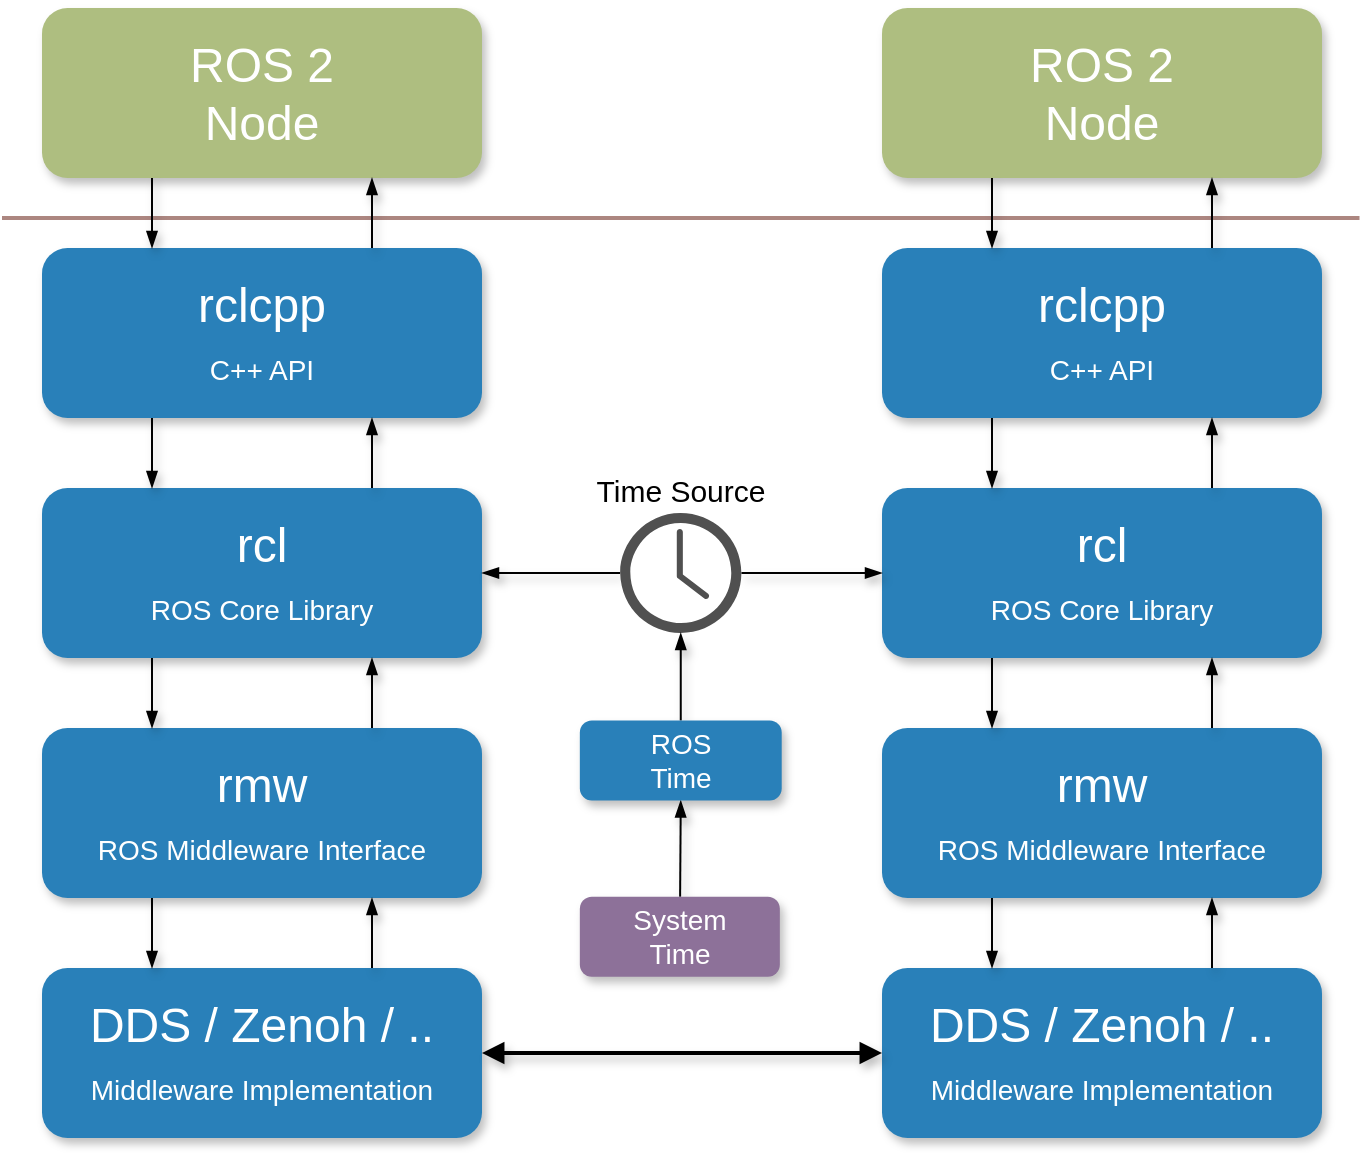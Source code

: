 <mxfile version="27.0.5">
  <diagram name="Page-1" id="3njaK-IZwawXdmXQfTT4">
    <mxGraphModel dx="2066" dy="1151" grid="1" gridSize="10" guides="1" tooltips="1" connect="1" arrows="1" fold="1" page="1" pageScale="1" pageWidth="850" pageHeight="1100" math="0" shadow="0">
      <root>
        <mxCell id="0" />
        <mxCell id="1" parent="0" />
        <mxCell id="-AmC5wFXGaRMJFl_R3gp-1" value="" style="line;strokeWidth=2;direction=south;html=1;fillColor=none;fontSize=13;fontColor=#000000;align=center;strokeColor=light-dark(#ac8680, #ec8f82);rotation=90;" vertex="1" parent="1">
          <mxGeometry x="374.38" y="-114.37" width="10" height="678.75" as="geometry" />
        </mxCell>
        <mxCell id="-AmC5wFXGaRMJFl_R3gp-2" value="rclcpp&lt;div&gt;&lt;font style=&quot;font-size: 14px;&quot;&gt;C++ API&lt;/font&gt;&lt;/div&gt;" style="rounded=1;whiteSpace=wrap;html=1;strokeColor=none;strokeWidth=1;fillColor=#2980B9;fontSize=24;fontColor=#FFFFFF;align=center;gradientColor=none;gradientDirection=east;verticalAlign=middle;shadow=1;" vertex="1" parent="1">
          <mxGeometry x="60" y="240" width="220" height="85" as="geometry" />
        </mxCell>
        <mxCell id="-AmC5wFXGaRMJFl_R3gp-3" value="ROS 2&lt;div&gt;Node&lt;/div&gt;" style="rounded=1;whiteSpace=wrap;html=1;strokeColor=none;strokeWidth=1;fillColor=#AEBE80;fontSize=24;fontColor=#FFFFFF;align=center;gradientColor=none;gradientDirection=east;verticalAlign=middle;shadow=1;" vertex="1" parent="1">
          <mxGeometry x="60" y="120" width="220" height="85" as="geometry" />
        </mxCell>
        <mxCell id="-AmC5wFXGaRMJFl_R3gp-4" value="rcl&lt;div&gt;&lt;span style=&quot;font-size: 14px;&quot;&gt;ROS Core Library&lt;/span&gt;&lt;/div&gt;" style="rounded=1;whiteSpace=wrap;html=1;strokeColor=none;strokeWidth=1;fillColor=#2980B9;fontSize=24;fontColor=#FFFFFF;align=center;gradientColor=none;gradientDirection=east;verticalAlign=middle;shadow=1;fontFamily=Helvetica;" vertex="1" parent="1">
          <mxGeometry x="60" y="360" width="220" height="85" as="geometry" />
        </mxCell>
        <mxCell id="-AmC5wFXGaRMJFl_R3gp-5" value="rmw&lt;br&gt;&lt;div&gt;&lt;span style=&quot;font-size: 14px;&quot;&gt;ROS Middleware Interface&lt;/span&gt;&lt;/div&gt;" style="rounded=1;whiteSpace=wrap;html=1;strokeColor=none;strokeWidth=1;fillColor=#2980B9;fontSize=24;fontColor=#FFFFFF;align=center;gradientColor=none;gradientDirection=east;verticalAlign=middle;shadow=1;fontFamily=Helvetica;" vertex="1" parent="1">
          <mxGeometry x="60" y="480" width="220" height="85" as="geometry" />
        </mxCell>
        <mxCell id="-AmC5wFXGaRMJFl_R3gp-6" value="DDS / Zenoh / ..&lt;br&gt;&lt;div&gt;&lt;span style=&quot;font-size: 14px;&quot;&gt;Middleware Implementation&lt;/span&gt;&lt;/div&gt;" style="rounded=1;whiteSpace=wrap;html=1;strokeColor=none;strokeWidth=1;fillColor=#2980B9;fontSize=24;fontColor=#FFFFFF;align=center;gradientColor=none;gradientDirection=east;verticalAlign=middle;shadow=1;fontFamily=Helvetica;" vertex="1" parent="1">
          <mxGeometry x="60" y="600" width="220" height="85" as="geometry" />
        </mxCell>
        <mxCell id="-AmC5wFXGaRMJFl_R3gp-7" value="" style="endArrow=blockThin;html=1;rounded=0;shadow=1;hachureGap=4;strokeColor=default;align=center;verticalAlign=middle;fontFamily=Architects Daughter;fontSource=https%3A%2F%2Ffonts.googleapis.com%2Fcss%3Ffamily%3DArchitects%2BDaughter;fontSize=11;fontColor=default;labelBackgroundColor=default;flowAnimation=0;targetPerimeterSpacing=0;curved=0;endFill=1;exitX=0.25;exitY=1;exitDx=0;exitDy=0;entryX=0.25;entryY=0;entryDx=0;entryDy=0;" edge="1" parent="1" source="-AmC5wFXGaRMJFl_R3gp-2" target="-AmC5wFXGaRMJFl_R3gp-4">
          <mxGeometry width="50" height="50" relative="1" as="geometry">
            <mxPoint x="340" y="460" as="sourcePoint" />
            <mxPoint x="390" y="410" as="targetPoint" />
          </mxGeometry>
        </mxCell>
        <mxCell id="-AmC5wFXGaRMJFl_R3gp-8" value="" style="endArrow=blockThin;html=1;rounded=0;shadow=1;hachureGap=4;strokeColor=default;align=center;verticalAlign=middle;fontFamily=Architects Daughter;fontSource=https%3A%2F%2Ffonts.googleapis.com%2Fcss%3Ffamily%3DArchitects%2BDaughter;fontSize=11;fontColor=default;labelBackgroundColor=default;flowAnimation=0;targetPerimeterSpacing=0;curved=0;entryX=0.75;entryY=1;entryDx=0;entryDy=0;exitX=0.75;exitY=0;exitDx=0;exitDy=0;endFill=1;" edge="1" parent="1" source="-AmC5wFXGaRMJFl_R3gp-4" target="-AmC5wFXGaRMJFl_R3gp-2">
          <mxGeometry width="50" height="50" relative="1" as="geometry">
            <mxPoint x="340" y="460" as="sourcePoint" />
            <mxPoint x="390" y="410" as="targetPoint" />
          </mxGeometry>
        </mxCell>
        <mxCell id="-AmC5wFXGaRMJFl_R3gp-9" value="" style="endArrow=blockThin;html=1;rounded=0;shadow=1;hachureGap=4;strokeColor=default;align=center;verticalAlign=middle;fontFamily=Architects Daughter;fontSource=https%3A%2F%2Ffonts.googleapis.com%2Fcss%3Ffamily%3DArchitects%2BDaughter;fontSize=11;fontColor=default;labelBackgroundColor=default;flowAnimation=0;targetPerimeterSpacing=0;curved=0;endFill=1;exitX=0.25;exitY=1;exitDx=0;exitDy=0;entryX=0.25;entryY=0;entryDx=0;entryDy=0;" edge="1" parent="1" source="-AmC5wFXGaRMJFl_R3gp-4" target="-AmC5wFXGaRMJFl_R3gp-5">
          <mxGeometry width="50" height="50" relative="1" as="geometry">
            <mxPoint x="84.8" y="445" as="sourcePoint" />
            <mxPoint x="84.8" y="480" as="targetPoint" />
          </mxGeometry>
        </mxCell>
        <mxCell id="-AmC5wFXGaRMJFl_R3gp-10" value="" style="endArrow=blockThin;html=1;rounded=0;shadow=1;hachureGap=4;strokeColor=default;align=center;verticalAlign=middle;fontFamily=Architects Daughter;fontSource=https%3A%2F%2Ffonts.googleapis.com%2Fcss%3Ffamily%3DArchitects%2BDaughter;fontSize=11;fontColor=default;labelBackgroundColor=default;flowAnimation=0;targetPerimeterSpacing=0;curved=0;endFill=1;exitX=0.25;exitY=1;exitDx=0;exitDy=0;entryX=0.25;entryY=0;entryDx=0;entryDy=0;" edge="1" parent="1" source="-AmC5wFXGaRMJFl_R3gp-5" target="-AmC5wFXGaRMJFl_R3gp-6">
          <mxGeometry width="50" height="50" relative="1" as="geometry">
            <mxPoint x="40" y="550" as="sourcePoint" />
            <mxPoint x="40" y="585" as="targetPoint" />
          </mxGeometry>
        </mxCell>
        <mxCell id="-AmC5wFXGaRMJFl_R3gp-11" value="" style="endArrow=blockThin;html=1;rounded=0;shadow=1;hachureGap=4;strokeColor=default;align=center;verticalAlign=middle;fontFamily=Architects Daughter;fontSource=https%3A%2F%2Ffonts.googleapis.com%2Fcss%3Ffamily%3DArchitects%2BDaughter;fontSize=11;fontColor=default;labelBackgroundColor=default;flowAnimation=0;targetPerimeterSpacing=0;curved=0;entryX=0.75;entryY=1;entryDx=0;entryDy=0;exitX=0.75;exitY=0;exitDx=0;exitDy=0;endFill=1;" edge="1" parent="1" source="-AmC5wFXGaRMJFl_R3gp-5" target="-AmC5wFXGaRMJFl_R3gp-4">
          <mxGeometry width="50" height="50" relative="1" as="geometry">
            <mxPoint x="310" y="495" as="sourcePoint" />
            <mxPoint x="310" y="460" as="targetPoint" />
          </mxGeometry>
        </mxCell>
        <mxCell id="-AmC5wFXGaRMJFl_R3gp-12" value="" style="endArrow=blockThin;html=1;rounded=0;shadow=1;hachureGap=4;strokeColor=default;align=center;verticalAlign=middle;fontFamily=Architects Daughter;fontSource=https%3A%2F%2Ffonts.googleapis.com%2Fcss%3Ffamily%3DArchitects%2BDaughter;fontSize=11;fontColor=default;labelBackgroundColor=default;flowAnimation=0;targetPerimeterSpacing=0;curved=0;entryX=0.75;entryY=1;entryDx=0;entryDy=0;exitX=0.75;exitY=0;exitDx=0;exitDy=0;endFill=1;" edge="1" parent="1" source="-AmC5wFXGaRMJFl_R3gp-6" target="-AmC5wFXGaRMJFl_R3gp-5">
          <mxGeometry width="50" height="50" relative="1" as="geometry">
            <mxPoint x="320" y="595" as="sourcePoint" />
            <mxPoint x="320" y="560" as="targetPoint" />
          </mxGeometry>
        </mxCell>
        <mxCell id="-AmC5wFXGaRMJFl_R3gp-13" value="" style="endArrow=blockThin;html=1;rounded=0;shadow=1;hachureGap=4;strokeColor=default;align=center;verticalAlign=middle;fontFamily=Architects Daughter;fontSource=https%3A%2F%2Ffonts.googleapis.com%2Fcss%3Ffamily%3DArchitects%2BDaughter;fontSize=11;fontColor=default;labelBackgroundColor=default;flowAnimation=0;targetPerimeterSpacing=0;curved=0;entryX=0.75;entryY=1;entryDx=0;entryDy=0;exitX=0.75;exitY=0;exitDx=0;exitDy=0;endFill=1;" edge="1" parent="1" source="-AmC5wFXGaRMJFl_R3gp-2" target="-AmC5wFXGaRMJFl_R3gp-3">
          <mxGeometry width="50" height="50" relative="1" as="geometry">
            <mxPoint x="280" y="240" as="sourcePoint" />
            <mxPoint x="280" y="205" as="targetPoint" />
          </mxGeometry>
        </mxCell>
        <mxCell id="-AmC5wFXGaRMJFl_R3gp-14" value="" style="endArrow=blockThin;html=1;rounded=0;shadow=1;hachureGap=4;strokeColor=default;align=center;verticalAlign=middle;fontFamily=Architects Daughter;fontSource=https%3A%2F%2Ffonts.googleapis.com%2Fcss%3Ffamily%3DArchitects%2BDaughter;fontSize=11;fontColor=default;labelBackgroundColor=default;flowAnimation=0;targetPerimeterSpacing=0;curved=0;endFill=1;exitX=0.25;exitY=1;exitDx=0;exitDy=0;entryX=0.25;entryY=0;entryDx=0;entryDy=0;" edge="1" parent="1" source="-AmC5wFXGaRMJFl_R3gp-3" target="-AmC5wFXGaRMJFl_R3gp-2">
          <mxGeometry width="50" height="50" relative="1" as="geometry">
            <mxPoint x="125" y="335" as="sourcePoint" />
            <mxPoint x="125" y="370" as="targetPoint" />
          </mxGeometry>
        </mxCell>
        <mxCell id="-AmC5wFXGaRMJFl_R3gp-15" value="rclcpp&lt;div&gt;&lt;font style=&quot;font-size: 14px;&quot;&gt;C++ API&lt;/font&gt;&lt;/div&gt;" style="rounded=1;whiteSpace=wrap;html=1;strokeColor=none;strokeWidth=1;fillColor=#2980B9;fontSize=24;fontColor=#FFFFFF;align=center;gradientColor=none;gradientDirection=east;verticalAlign=middle;shadow=1;fontFamily=Helvetica;" vertex="1" parent="1">
          <mxGeometry x="480" y="240" width="220" height="85" as="geometry" />
        </mxCell>
        <mxCell id="-AmC5wFXGaRMJFl_R3gp-16" value="ROS 2&lt;div&gt;Node&lt;/div&gt;" style="rounded=1;whiteSpace=wrap;html=1;strokeColor=none;strokeWidth=1;fillColor=#AEBE80;fontSize=24;fontColor=#FFFFFF;align=center;gradientColor=none;gradientDirection=east;verticalAlign=middle;shadow=1;fontFamily=Helvetica;" vertex="1" parent="1">
          <mxGeometry x="480" y="120" width="220" height="85" as="geometry" />
        </mxCell>
        <mxCell id="-AmC5wFXGaRMJFl_R3gp-17" value="rcl&lt;div&gt;&lt;span style=&quot;font-size: 14px;&quot;&gt;ROS Core Library&lt;/span&gt;&lt;/div&gt;" style="rounded=1;whiteSpace=wrap;html=1;strokeColor=none;strokeWidth=1;fillColor=#2980B9;fontSize=24;fontColor=#FFFFFF;align=center;gradientColor=none;gradientDirection=east;verticalAlign=middle;shadow=1;fontFamily=Helvetica;" vertex="1" parent="1">
          <mxGeometry x="480" y="360" width="220" height="85" as="geometry" />
        </mxCell>
        <mxCell id="-AmC5wFXGaRMJFl_R3gp-18" value="rmw&lt;br&gt;&lt;div&gt;&lt;span style=&quot;font-size: 14px;&quot;&gt;ROS Middleware Interface&lt;/span&gt;&lt;/div&gt;" style="rounded=1;whiteSpace=wrap;html=1;strokeColor=none;strokeWidth=1;fillColor=#2980B9;fontSize=24;fontColor=#FFFFFF;align=center;gradientColor=none;gradientDirection=east;verticalAlign=middle;shadow=1;fontFamily=Helvetica;" vertex="1" parent="1">
          <mxGeometry x="480" y="480" width="220" height="85" as="geometry" />
        </mxCell>
        <mxCell id="-AmC5wFXGaRMJFl_R3gp-19" value="DDS / Zenoh / ..&lt;br&gt;&lt;div&gt;&lt;span style=&quot;font-size: 14px;&quot;&gt;Middleware Implementation&lt;/span&gt;&lt;/div&gt;" style="rounded=1;whiteSpace=wrap;html=1;strokeColor=none;strokeWidth=1;fillColor=#2980B9;fontSize=24;fontColor=#FFFFFF;align=center;gradientColor=none;gradientDirection=east;verticalAlign=middle;shadow=1;fontFamily=Helvetica;" vertex="1" parent="1">
          <mxGeometry x="480" y="600" width="220" height="85" as="geometry" />
        </mxCell>
        <mxCell id="-AmC5wFXGaRMJFl_R3gp-20" value="" style="endArrow=blockThin;html=1;rounded=0;shadow=1;hachureGap=4;strokeColor=default;align=center;verticalAlign=middle;fontFamily=Architects Daughter;fontSource=https%3A%2F%2Ffonts.googleapis.com%2Fcss%3Ffamily%3DArchitects%2BDaughter;fontSize=11;fontColor=default;labelBackgroundColor=default;flowAnimation=0;targetPerimeterSpacing=0;curved=0;endFill=1;exitX=0.25;exitY=1;exitDx=0;exitDy=0;entryX=0.25;entryY=0;entryDx=0;entryDy=0;" edge="1" parent="1" source="-AmC5wFXGaRMJFl_R3gp-15" target="-AmC5wFXGaRMJFl_R3gp-17">
          <mxGeometry width="50" height="50" relative="1" as="geometry">
            <mxPoint x="760" y="460" as="sourcePoint" />
            <mxPoint x="810" y="410" as="targetPoint" />
          </mxGeometry>
        </mxCell>
        <mxCell id="-AmC5wFXGaRMJFl_R3gp-21" value="" style="endArrow=blockThin;html=1;rounded=0;shadow=1;hachureGap=4;strokeColor=default;align=center;verticalAlign=middle;fontFamily=Architects Daughter;fontSource=https%3A%2F%2Ffonts.googleapis.com%2Fcss%3Ffamily%3DArchitects%2BDaughter;fontSize=11;fontColor=default;labelBackgroundColor=default;flowAnimation=0;targetPerimeterSpacing=0;curved=0;entryX=0.75;entryY=1;entryDx=0;entryDy=0;exitX=0.75;exitY=0;exitDx=0;exitDy=0;endFill=1;" edge="1" parent="1" source="-AmC5wFXGaRMJFl_R3gp-17" target="-AmC5wFXGaRMJFl_R3gp-15">
          <mxGeometry width="50" height="50" relative="1" as="geometry">
            <mxPoint x="760" y="460" as="sourcePoint" />
            <mxPoint x="810" y="410" as="targetPoint" />
          </mxGeometry>
        </mxCell>
        <mxCell id="-AmC5wFXGaRMJFl_R3gp-22" value="" style="endArrow=blockThin;html=1;rounded=0;shadow=1;hachureGap=4;strokeColor=default;align=center;verticalAlign=middle;fontFamily=Architects Daughter;fontSource=https%3A%2F%2Ffonts.googleapis.com%2Fcss%3Ffamily%3DArchitects%2BDaughter;fontSize=11;fontColor=default;labelBackgroundColor=default;flowAnimation=0;targetPerimeterSpacing=0;curved=0;endFill=1;exitX=0.25;exitY=1;exitDx=0;exitDy=0;entryX=0.25;entryY=0;entryDx=0;entryDy=0;" edge="1" parent="1" source="-AmC5wFXGaRMJFl_R3gp-17" target="-AmC5wFXGaRMJFl_R3gp-18">
          <mxGeometry width="50" height="50" relative="1" as="geometry">
            <mxPoint x="504.8" y="445" as="sourcePoint" />
            <mxPoint x="504.8" y="480" as="targetPoint" />
          </mxGeometry>
        </mxCell>
        <mxCell id="-AmC5wFXGaRMJFl_R3gp-23" value="" style="endArrow=blockThin;html=1;rounded=0;shadow=1;hachureGap=4;strokeColor=default;align=center;verticalAlign=middle;fontFamily=Architects Daughter;fontSource=https%3A%2F%2Ffonts.googleapis.com%2Fcss%3Ffamily%3DArchitects%2BDaughter;fontSize=11;fontColor=default;labelBackgroundColor=default;flowAnimation=0;targetPerimeterSpacing=0;curved=0;endFill=1;exitX=0.25;exitY=1;exitDx=0;exitDy=0;entryX=0.25;entryY=0;entryDx=0;entryDy=0;" edge="1" parent="1" source="-AmC5wFXGaRMJFl_R3gp-18" target="-AmC5wFXGaRMJFl_R3gp-19">
          <mxGeometry width="50" height="50" relative="1" as="geometry">
            <mxPoint x="460" y="550" as="sourcePoint" />
            <mxPoint x="460" y="585" as="targetPoint" />
          </mxGeometry>
        </mxCell>
        <mxCell id="-AmC5wFXGaRMJFl_R3gp-24" value="" style="endArrow=blockThin;html=1;rounded=0;shadow=1;hachureGap=4;strokeColor=default;align=center;verticalAlign=middle;fontFamily=Architects Daughter;fontSource=https%3A%2F%2Ffonts.googleapis.com%2Fcss%3Ffamily%3DArchitects%2BDaughter;fontSize=11;fontColor=default;labelBackgroundColor=default;flowAnimation=0;targetPerimeterSpacing=0;curved=0;entryX=0.75;entryY=1;entryDx=0;entryDy=0;exitX=0.75;exitY=0;exitDx=0;exitDy=0;endFill=1;" edge="1" parent="1" source="-AmC5wFXGaRMJFl_R3gp-18" target="-AmC5wFXGaRMJFl_R3gp-17">
          <mxGeometry width="50" height="50" relative="1" as="geometry">
            <mxPoint x="730" y="495" as="sourcePoint" />
            <mxPoint x="730" y="460" as="targetPoint" />
          </mxGeometry>
        </mxCell>
        <mxCell id="-AmC5wFXGaRMJFl_R3gp-25" value="" style="endArrow=blockThin;html=1;rounded=0;shadow=1;hachureGap=4;strokeColor=default;align=center;verticalAlign=middle;fontFamily=Architects Daughter;fontSource=https%3A%2F%2Ffonts.googleapis.com%2Fcss%3Ffamily%3DArchitects%2BDaughter;fontSize=11;fontColor=default;labelBackgroundColor=default;flowAnimation=0;targetPerimeterSpacing=0;curved=0;entryX=0.75;entryY=1;entryDx=0;entryDy=0;exitX=0.75;exitY=0;exitDx=0;exitDy=0;endFill=1;" edge="1" parent="1" source="-AmC5wFXGaRMJFl_R3gp-19" target="-AmC5wFXGaRMJFl_R3gp-18">
          <mxGeometry width="50" height="50" relative="1" as="geometry">
            <mxPoint x="740" y="595" as="sourcePoint" />
            <mxPoint x="740" y="560" as="targetPoint" />
          </mxGeometry>
        </mxCell>
        <mxCell id="-AmC5wFXGaRMJFl_R3gp-26" value="" style="endArrow=blockThin;html=1;rounded=0;shadow=1;hachureGap=4;strokeColor=default;align=center;verticalAlign=middle;fontFamily=Architects Daughter;fontSource=https%3A%2F%2Ffonts.googleapis.com%2Fcss%3Ffamily%3DArchitects%2BDaughter;fontSize=11;fontColor=default;labelBackgroundColor=default;flowAnimation=0;targetPerimeterSpacing=0;curved=0;entryX=0.75;entryY=1;entryDx=0;entryDy=0;exitX=0.75;exitY=0;exitDx=0;exitDy=0;endFill=1;" edge="1" parent="1" source="-AmC5wFXGaRMJFl_R3gp-15" target="-AmC5wFXGaRMJFl_R3gp-16">
          <mxGeometry width="50" height="50" relative="1" as="geometry">
            <mxPoint x="700" y="240" as="sourcePoint" />
            <mxPoint x="700" y="205" as="targetPoint" />
          </mxGeometry>
        </mxCell>
        <mxCell id="-AmC5wFXGaRMJFl_R3gp-27" value="" style="endArrow=blockThin;html=1;rounded=0;shadow=1;hachureGap=4;strokeColor=default;align=center;verticalAlign=middle;fontFamily=Architects Daughter;fontSource=https%3A%2F%2Ffonts.googleapis.com%2Fcss%3Ffamily%3DArchitects%2BDaughter;fontSize=11;fontColor=default;labelBackgroundColor=default;flowAnimation=0;targetPerimeterSpacing=0;curved=0;endFill=1;exitX=0.25;exitY=1;exitDx=0;exitDy=0;entryX=0.25;entryY=0;entryDx=0;entryDy=0;" edge="1" parent="1" source="-AmC5wFXGaRMJFl_R3gp-16" target="-AmC5wFXGaRMJFl_R3gp-15">
          <mxGeometry width="50" height="50" relative="1" as="geometry">
            <mxPoint x="545" y="335" as="sourcePoint" />
            <mxPoint x="545" y="370" as="targetPoint" />
          </mxGeometry>
        </mxCell>
        <mxCell id="-AmC5wFXGaRMJFl_R3gp-28" value="" style="endArrow=block;startArrow=block;html=1;rounded=0;shadow=1;hachureGap=4;strokeColor=default;align=center;verticalAlign=middle;fontFamily=Architects Daughter;fontSource=https%3A%2F%2Ffonts.googleapis.com%2Fcss%3Ffamily%3DArchitects%2BDaughter;fontSize=11;fontColor=default;labelBackgroundColor=default;flowAnimation=0;targetPerimeterSpacing=0;curved=0;exitX=1;exitY=0.5;exitDx=0;exitDy=0;entryX=0;entryY=0.5;entryDx=0;entryDy=0;strokeWidth=2;startFill=1;endFill=1;" edge="1" parent="1" source="-AmC5wFXGaRMJFl_R3gp-6" target="-AmC5wFXGaRMJFl_R3gp-19">
          <mxGeometry width="50" height="50" relative="1" as="geometry">
            <mxPoint x="820" y="390" as="sourcePoint" />
            <mxPoint x="870" y="340" as="targetPoint" />
            <Array as="points" />
          </mxGeometry>
        </mxCell>
        <mxCell id="-AmC5wFXGaRMJFl_R3gp-29" style="edgeStyle=none;shape=connector;curved=0;rounded=0;hachureGap=4;orthogonalLoop=1;jettySize=auto;html=1;entryX=1;entryY=0.5;entryDx=0;entryDy=0;shadow=1;strokeColor=default;align=center;verticalAlign=middle;fontFamily=Architects Daughter;fontSource=https%3A%2F%2Ffonts.googleapis.com%2Fcss%3Ffamily%3DArchitects%2BDaughter;fontSize=11;fontColor=default;labelBackgroundColor=default;startArrow=none;startFill=0;endArrow=blockThin;endFill=1;flowAnimation=0;targetPerimeterSpacing=0;" edge="1" parent="1" source="-AmC5wFXGaRMJFl_R3gp-31" target="-AmC5wFXGaRMJFl_R3gp-4">
          <mxGeometry relative="1" as="geometry" />
        </mxCell>
        <mxCell id="-AmC5wFXGaRMJFl_R3gp-30" style="edgeStyle=none;shape=connector;curved=0;rounded=0;hachureGap=4;orthogonalLoop=1;jettySize=auto;html=1;entryX=0;entryY=0.5;entryDx=0;entryDy=0;shadow=1;strokeColor=default;align=center;verticalAlign=middle;fontFamily=Architects Daughter;fontSource=https%3A%2F%2Ffonts.googleapis.com%2Fcss%3Ffamily%3DArchitects%2BDaughter;fontSize=11;fontColor=default;labelBackgroundColor=default;startArrow=none;startFill=0;endArrow=blockThin;endFill=1;flowAnimation=0;targetPerimeterSpacing=0;" edge="1" parent="1" source="-AmC5wFXGaRMJFl_R3gp-31" target="-AmC5wFXGaRMJFl_R3gp-17">
          <mxGeometry relative="1" as="geometry" />
        </mxCell>
        <mxCell id="-AmC5wFXGaRMJFl_R3gp-31" value="Time Source" style="pointerEvents=1;shadow=0;dashed=0;html=1;strokeColor=none;fillColor=#505050;labelPosition=center;verticalLabelPosition=top;verticalAlign=bottom;outlineConnect=0;align=center;shape=mxgraph.office.concepts.clock;hachureGap=4;fontFamily=Helvetica;fontSize=15;fontColor=default;labelBackgroundColor=none;" vertex="1" parent="1">
          <mxGeometry x="349.07" y="372.5" width="60.62" height="60" as="geometry" />
        </mxCell>
        <mxCell id="-AmC5wFXGaRMJFl_R3gp-32" style="edgeStyle=none;shape=connector;curved=0;rounded=0;hachureGap=4;orthogonalLoop=1;jettySize=auto;html=1;entryX=0.5;entryY=1;entryDx=0;entryDy=0;shadow=1;strokeColor=default;align=center;verticalAlign=middle;fontFamily=Architects Daughter;fontSource=https%3A%2F%2Ffonts.googleapis.com%2Fcss%3Ffamily%3DArchitects%2BDaughter;fontSize=11;fontColor=default;labelBackgroundColor=default;startArrow=none;startFill=0;endArrow=blockThin;endFill=1;flowAnimation=0;targetPerimeterSpacing=0;" edge="1" parent="1" source="-AmC5wFXGaRMJFl_R3gp-33" target="-AmC5wFXGaRMJFl_R3gp-35">
          <mxGeometry relative="1" as="geometry" />
        </mxCell>
        <mxCell id="-AmC5wFXGaRMJFl_R3gp-33" value="System&lt;div&gt;Time&lt;/div&gt;" style="rounded=1;whiteSpace=wrap;html=1;strokeColor=none;strokeWidth=1;fillColor=#8D7199;fontSize=14;fontColor=#FFFFFF;align=center;gradientColor=none;gradientDirection=east;verticalAlign=middle;shadow=1;" vertex="1" parent="1">
          <mxGeometry x="328.92" y="564.38" width="100" height="40" as="geometry" />
        </mxCell>
        <mxCell id="-AmC5wFXGaRMJFl_R3gp-34" style="edgeStyle=none;shape=connector;curved=0;rounded=0;hachureGap=4;orthogonalLoop=1;jettySize=auto;html=1;shadow=1;strokeColor=default;align=center;verticalAlign=middle;fontFamily=Architects Daughter;fontSource=https%3A%2F%2Ffonts.googleapis.com%2Fcss%3Ffamily%3DArchitects%2BDaughter;fontSize=11;fontColor=default;labelBackgroundColor=default;startArrow=none;startFill=0;endArrow=blockThin;endFill=1;flowAnimation=0;targetPerimeterSpacing=0;" edge="1" parent="1" source="-AmC5wFXGaRMJFl_R3gp-35" target="-AmC5wFXGaRMJFl_R3gp-31">
          <mxGeometry relative="1" as="geometry" />
        </mxCell>
        <mxCell id="-AmC5wFXGaRMJFl_R3gp-35" value="ROS&lt;br&gt;&lt;div&gt;Time&lt;/div&gt;" style="rounded=1;whiteSpace=wrap;html=1;strokeColor=none;strokeWidth=1;fillColor=#2980B9;fontSize=14;fontColor=#FFFFFF;align=center;gradientColor=none;gradientDirection=east;verticalAlign=middle;shadow=1;" vertex="1" parent="1">
          <mxGeometry x="328.92" y="476.25" width="100.93" height="40" as="geometry" />
        </mxCell>
      </root>
    </mxGraphModel>
  </diagram>
</mxfile>
